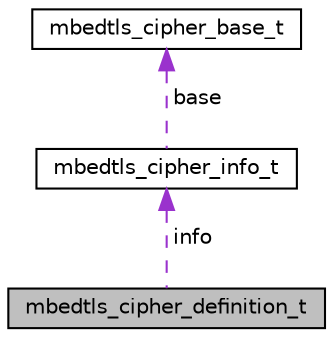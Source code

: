 digraph "mbedtls_cipher_definition_t"
{
  edge [fontname="Helvetica",fontsize="10",labelfontname="Helvetica",labelfontsize="10"];
  node [fontname="Helvetica",fontsize="10",shape=record];
  Node1 [label="mbedtls_cipher_definition_t",height=0.2,width=0.4,color="black", fillcolor="grey75", style="filled", fontcolor="black"];
  Node2 -> Node1 [dir="back",color="darkorchid3",fontsize="10",style="dashed",label=" info" ];
  Node2 [label="mbedtls_cipher_info_t",height=0.2,width=0.4,color="black", fillcolor="white", style="filled",URL="$structmbedtls__cipher__info__t.html"];
  Node3 -> Node2 [dir="back",color="darkorchid3",fontsize="10",style="dashed",label=" base" ];
  Node3 [label="mbedtls_cipher_base_t",height=0.2,width=0.4,color="black", fillcolor="white", style="filled",URL="$structmbedtls__cipher__base__t.html"];
}
